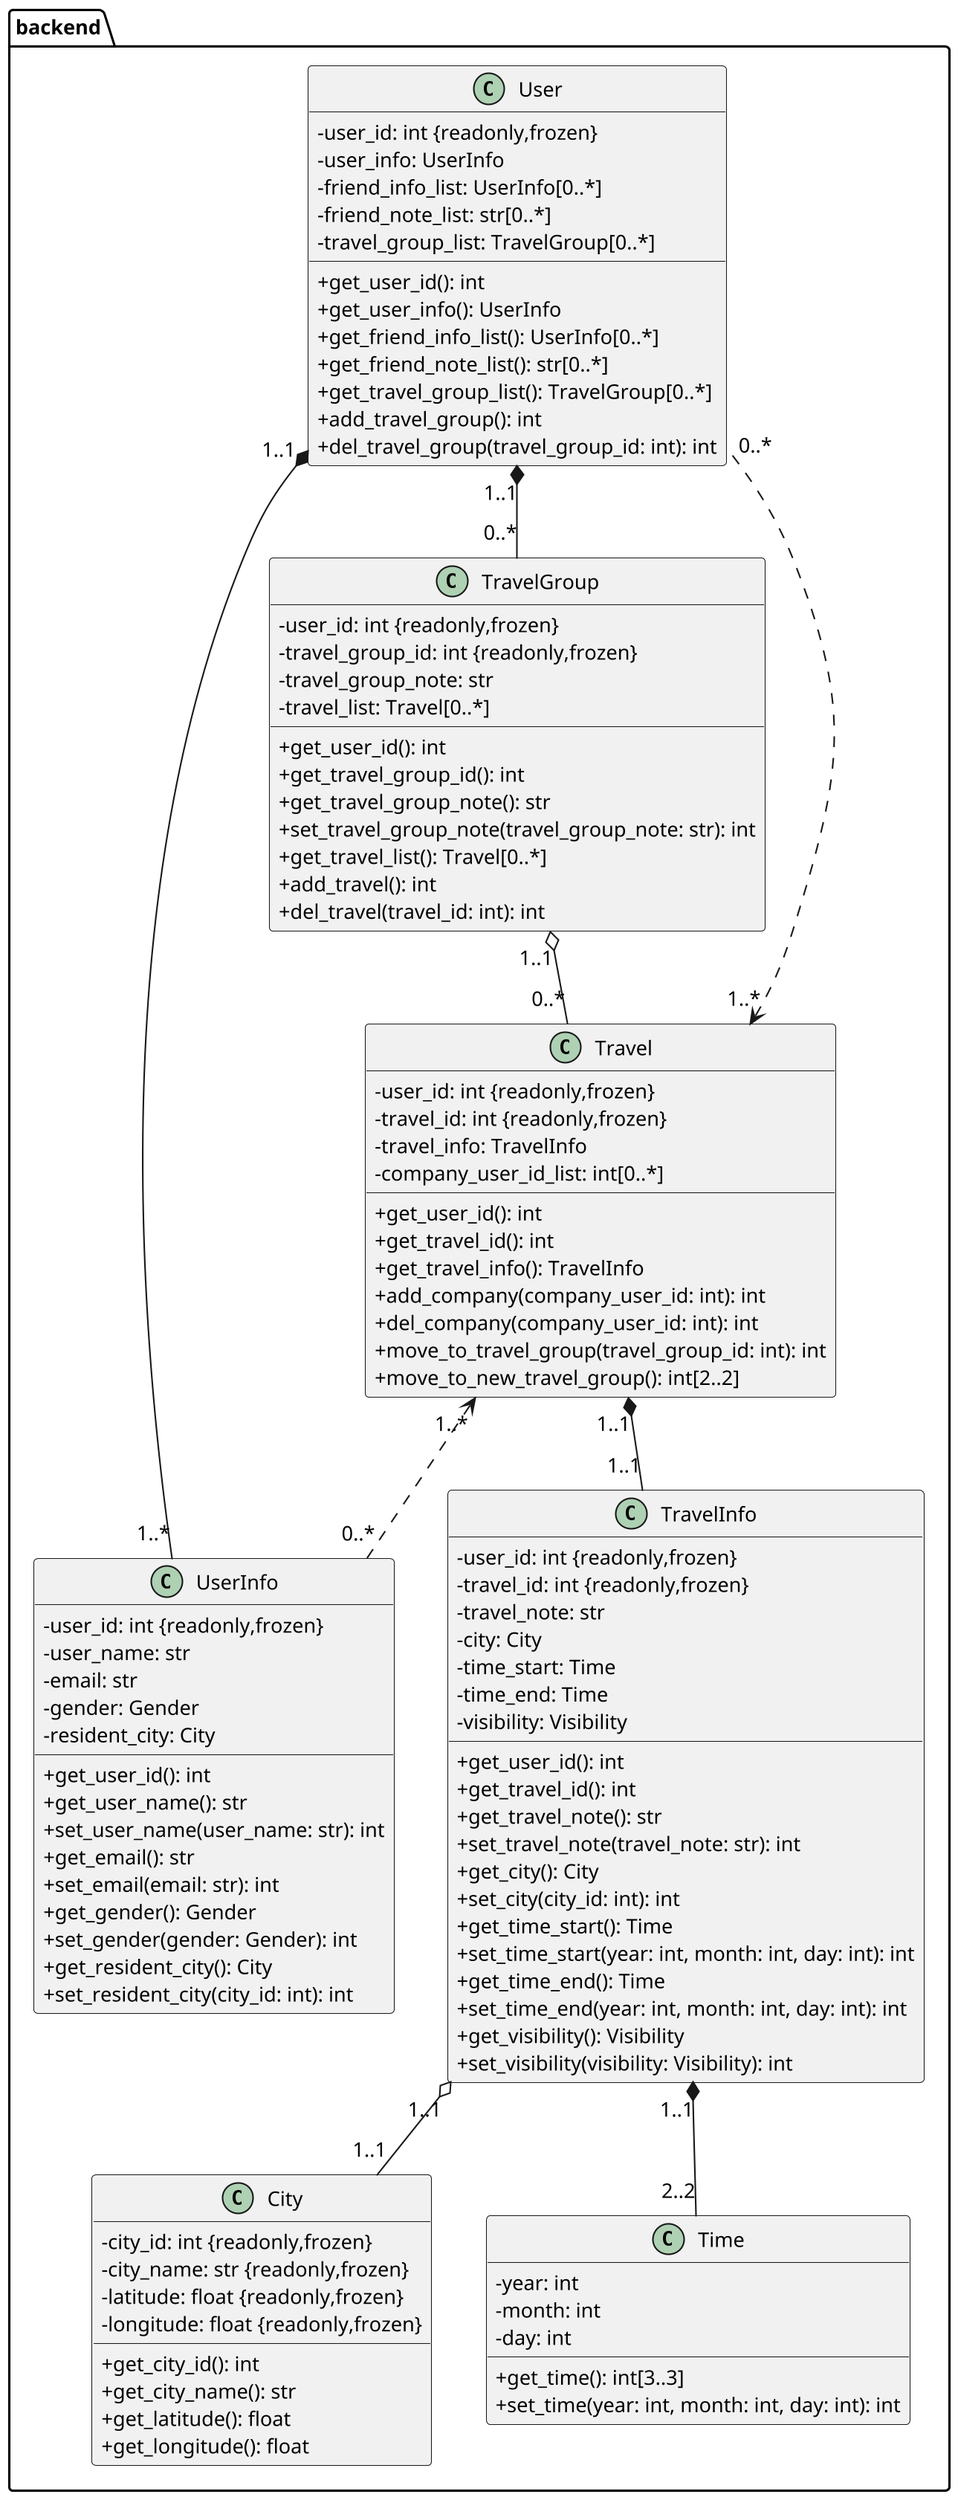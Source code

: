 @startuml

skinparam Dpi 200
skinparam DefaultFont {
    Name Menlo
    Size 13
    Style bold
}
skinparam ClassAttributeIconSize 0

namespace backend {
    User "1..1" *-- "1..*" UserInfo
    User "1..1" *-- "0..*" TravelGroup
    TravelGroup "1..1" o-- "0..*" Travel
    Travel "1..1" *-- "1..1" TravelInfo
    Travel "1..*" <.. "0..*" User
    Travel "1..*" <.. "0..*" UserInfo
    TravelInfo "1..1" o-- "1..1" City
    TravelInfo "1..1" *-- "2..2" Time

    class User {
        - user_id: int {readonly,frozen}
        - user_info: UserInfo
        - friend_info_list: UserInfo[0..*]
        - friend_note_list: str[0..*]
        - travel_group_list: TravelGroup[0..*]
        + get_user_id(): int
        + get_user_info(): UserInfo
        + get_friend_info_list(): UserInfo[0..*]
        + get_friend_note_list(): str[0..*]
        + get_travel_group_list(): TravelGroup[0..*]
        + add_travel_group(): int
        + del_travel_group(travel_group_id: int): int
    }

    class UserInfo {
        - user_id: int {readonly,frozen}
        - user_name: str
        - email: str
        - gender: Gender
        - resident_city: City
        + get_user_id(): int
        + get_user_name(): str
        + set_user_name(user_name: str): int
        + get_email(): str
        + set_email(email: str): int
        + get_gender(): Gender
        + set_gender(gender: Gender): int
        + get_resident_city(): City
        + set_resident_city(city_id: int): int
    }

    class TravelGroup {
        - user_id: int {readonly,frozen}
        - travel_group_id: int {readonly,frozen}
        - travel_group_note: str
        - travel_list: Travel[0..*]
        + get_user_id(): int
        + get_travel_group_id(): int
        + get_travel_group_note(): str
        + set_travel_group_note(travel_group_note: str): int
        + get_travel_list(): Travel[0..*]
        + add_travel(): int
        + del_travel(travel_id: int): int
    }

    class Travel {
        - user_id: int {readonly,frozen}
        - travel_id: int {readonly,frozen}
        - travel_info: TravelInfo
        - company_user_id_list: int[0..*]
        + get_user_id(): int
        + get_travel_id(): int
        + get_travel_info(): TravelInfo
        + add_company(company_user_id: int): int
        + del_company(company_user_id: int): int
        + move_to_travel_group(travel_group_id: int): int
        + move_to_new_travel_group(): int[2..2]
    }

    class TravelInfo {
        - user_id: int {readonly,frozen}
        - travel_id: int {readonly,frozen}
        - travel_note: str
        - city: City
        - time_start: Time
        - time_end: Time
        - visibility: Visibility
        + get_user_id(): int
        + get_travel_id(): int
        + get_travel_note(): str
        + set_travel_note(travel_note: str): int
        + get_city(): City
        + set_city(city_id: int): int
        + get_time_start(): Time
        + set_time_start(year: int, month: int, day: int): int
        + get_time_end(): Time
        + set_time_end(year: int, month: int, day: int): int
        + get_visibility(): Visibility
        + set_visibility(visibility: Visibility): int
    }

    class City {
        - city_id: int {readonly,frozen}
        - city_name: str {readonly,frozen}
        - latitude: float {readonly,frozen}
        - longitude: float {readonly,frozen}
        + get_city_id(): int
        + get_city_name(): str
        + get_latitude(): float
        + get_longitude(): float
    }

    class Time {
        - year: int
        - month: int
        - day: int
        + get_time(): int[3..3]
        + set_time(year: int, month: int, day: int): int
    }
}

@enduml
